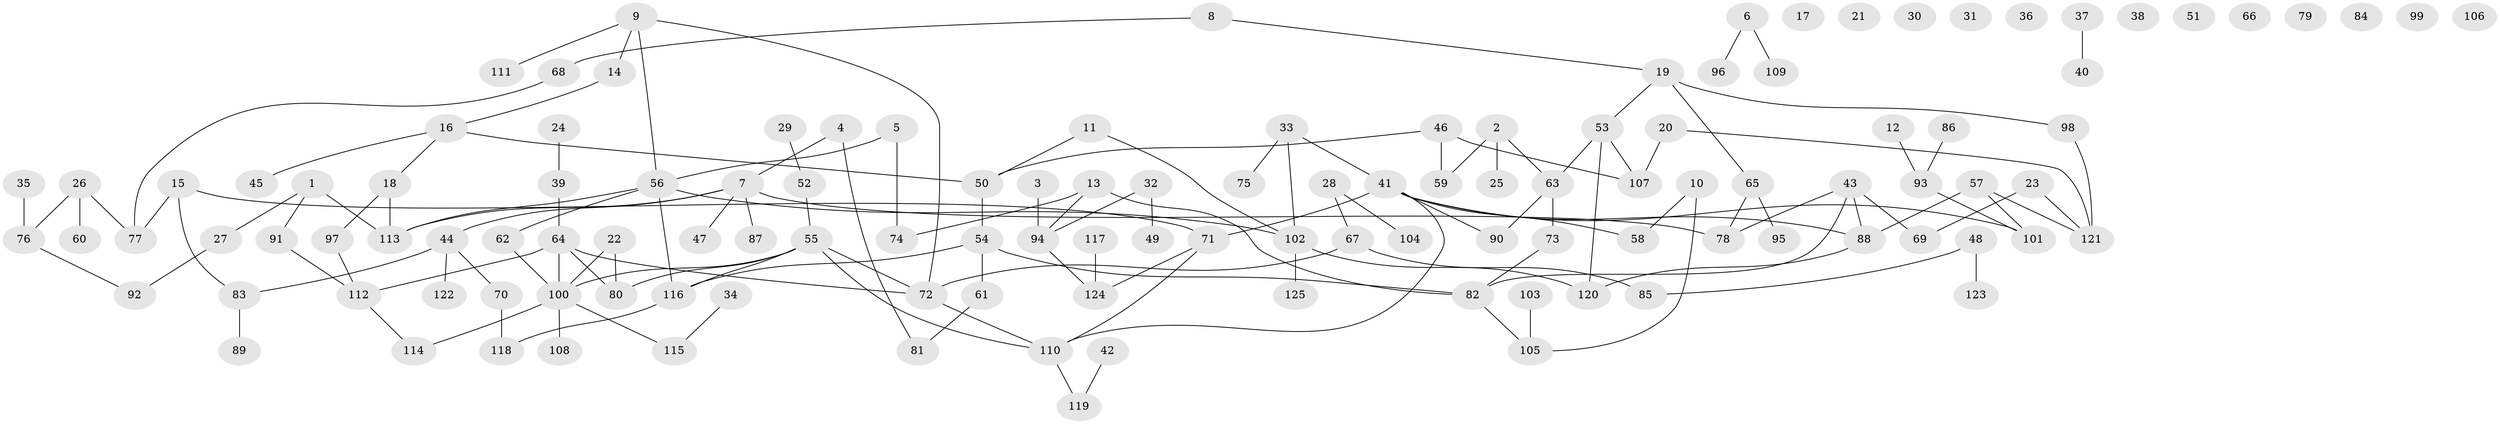 // coarse degree distribution, {5: 0.14285714285714285, 2: 0.2857142857142857, 9: 0.02040816326530612, 7: 0.04081632653061224, 3: 0.20408163265306123, 1: 0.20408163265306123, 10: 0.02040816326530612, 4: 0.08163265306122448}
// Generated by graph-tools (version 1.1) at 2025/48/03/04/25 22:48:28]
// undirected, 125 vertices, 144 edges
graph export_dot {
  node [color=gray90,style=filled];
  1;
  2;
  3;
  4;
  5;
  6;
  7;
  8;
  9;
  10;
  11;
  12;
  13;
  14;
  15;
  16;
  17;
  18;
  19;
  20;
  21;
  22;
  23;
  24;
  25;
  26;
  27;
  28;
  29;
  30;
  31;
  32;
  33;
  34;
  35;
  36;
  37;
  38;
  39;
  40;
  41;
  42;
  43;
  44;
  45;
  46;
  47;
  48;
  49;
  50;
  51;
  52;
  53;
  54;
  55;
  56;
  57;
  58;
  59;
  60;
  61;
  62;
  63;
  64;
  65;
  66;
  67;
  68;
  69;
  70;
  71;
  72;
  73;
  74;
  75;
  76;
  77;
  78;
  79;
  80;
  81;
  82;
  83;
  84;
  85;
  86;
  87;
  88;
  89;
  90;
  91;
  92;
  93;
  94;
  95;
  96;
  97;
  98;
  99;
  100;
  101;
  102;
  103;
  104;
  105;
  106;
  107;
  108;
  109;
  110;
  111;
  112;
  113;
  114;
  115;
  116;
  117;
  118;
  119;
  120;
  121;
  122;
  123;
  124;
  125;
  1 -- 27;
  1 -- 91;
  1 -- 113;
  2 -- 25;
  2 -- 59;
  2 -- 63;
  3 -- 94;
  4 -- 7;
  4 -- 81;
  5 -- 56;
  5 -- 74;
  6 -- 96;
  6 -- 109;
  7 -- 44;
  7 -- 47;
  7 -- 78;
  7 -- 87;
  7 -- 113;
  8 -- 19;
  8 -- 68;
  9 -- 14;
  9 -- 56;
  9 -- 72;
  9 -- 111;
  10 -- 58;
  10 -- 105;
  11 -- 50;
  11 -- 102;
  12 -- 93;
  13 -- 74;
  13 -- 82;
  13 -- 94;
  14 -- 16;
  15 -- 71;
  15 -- 77;
  15 -- 83;
  16 -- 18;
  16 -- 45;
  16 -- 50;
  18 -- 97;
  18 -- 113;
  19 -- 53;
  19 -- 65;
  19 -- 98;
  20 -- 107;
  20 -- 121;
  22 -- 80;
  22 -- 100;
  23 -- 69;
  23 -- 121;
  24 -- 39;
  26 -- 60;
  26 -- 76;
  26 -- 77;
  27 -- 92;
  28 -- 67;
  28 -- 104;
  29 -- 52;
  32 -- 49;
  32 -- 94;
  33 -- 41;
  33 -- 75;
  33 -- 102;
  34 -- 115;
  35 -- 76;
  37 -- 40;
  39 -- 64;
  41 -- 58;
  41 -- 71;
  41 -- 88;
  41 -- 90;
  41 -- 101;
  41 -- 110;
  42 -- 119;
  43 -- 69;
  43 -- 78;
  43 -- 82;
  43 -- 88;
  44 -- 70;
  44 -- 83;
  44 -- 122;
  46 -- 50;
  46 -- 59;
  46 -- 107;
  48 -- 85;
  48 -- 123;
  50 -- 54;
  52 -- 55;
  53 -- 63;
  53 -- 107;
  53 -- 120;
  54 -- 61;
  54 -- 82;
  54 -- 116;
  55 -- 72;
  55 -- 80;
  55 -- 100;
  55 -- 110;
  55 -- 116;
  56 -- 62;
  56 -- 102;
  56 -- 113;
  56 -- 116;
  57 -- 88;
  57 -- 101;
  57 -- 121;
  61 -- 81;
  62 -- 100;
  63 -- 73;
  63 -- 90;
  64 -- 72;
  64 -- 80;
  64 -- 100;
  64 -- 112;
  65 -- 78;
  65 -- 95;
  67 -- 72;
  67 -- 85;
  68 -- 77;
  70 -- 118;
  71 -- 110;
  71 -- 124;
  72 -- 110;
  73 -- 82;
  76 -- 92;
  82 -- 105;
  83 -- 89;
  86 -- 93;
  88 -- 120;
  91 -- 112;
  93 -- 101;
  94 -- 124;
  97 -- 112;
  98 -- 121;
  100 -- 108;
  100 -- 114;
  100 -- 115;
  102 -- 120;
  102 -- 125;
  103 -- 105;
  110 -- 119;
  112 -- 114;
  116 -- 118;
  117 -- 124;
}
